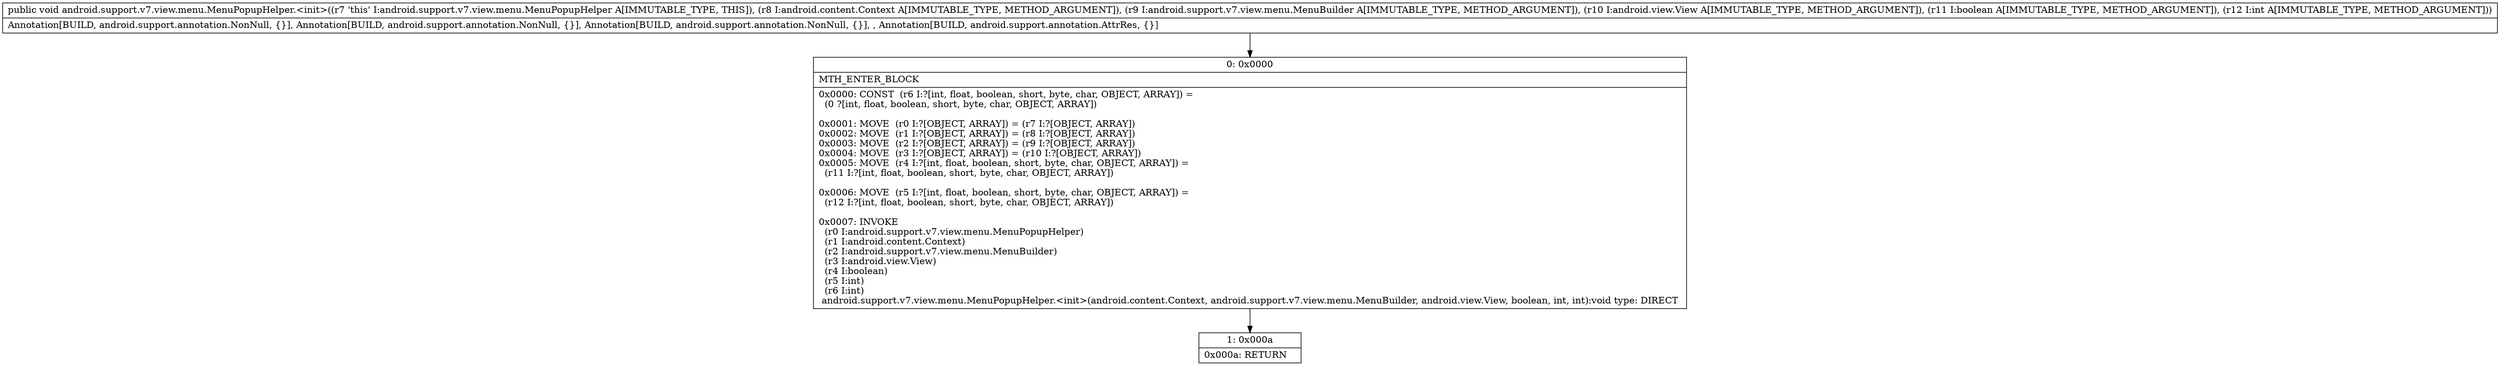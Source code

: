 digraph "CFG forandroid.support.v7.view.menu.MenuPopupHelper.\<init\>(Landroid\/content\/Context;Landroid\/support\/v7\/view\/menu\/MenuBuilder;Landroid\/view\/View;ZI)V" {
Node_0 [shape=record,label="{0\:\ 0x0000|MTH_ENTER_BLOCK\l|0x0000: CONST  (r6 I:?[int, float, boolean, short, byte, char, OBJECT, ARRAY]) = \l  (0 ?[int, float, boolean, short, byte, char, OBJECT, ARRAY])\l \l0x0001: MOVE  (r0 I:?[OBJECT, ARRAY]) = (r7 I:?[OBJECT, ARRAY]) \l0x0002: MOVE  (r1 I:?[OBJECT, ARRAY]) = (r8 I:?[OBJECT, ARRAY]) \l0x0003: MOVE  (r2 I:?[OBJECT, ARRAY]) = (r9 I:?[OBJECT, ARRAY]) \l0x0004: MOVE  (r3 I:?[OBJECT, ARRAY]) = (r10 I:?[OBJECT, ARRAY]) \l0x0005: MOVE  (r4 I:?[int, float, boolean, short, byte, char, OBJECT, ARRAY]) = \l  (r11 I:?[int, float, boolean, short, byte, char, OBJECT, ARRAY])\l \l0x0006: MOVE  (r5 I:?[int, float, boolean, short, byte, char, OBJECT, ARRAY]) = \l  (r12 I:?[int, float, boolean, short, byte, char, OBJECT, ARRAY])\l \l0x0007: INVOKE  \l  (r0 I:android.support.v7.view.menu.MenuPopupHelper)\l  (r1 I:android.content.Context)\l  (r2 I:android.support.v7.view.menu.MenuBuilder)\l  (r3 I:android.view.View)\l  (r4 I:boolean)\l  (r5 I:int)\l  (r6 I:int)\l android.support.v7.view.menu.MenuPopupHelper.\<init\>(android.content.Context, android.support.v7.view.menu.MenuBuilder, android.view.View, boolean, int, int):void type: DIRECT \l}"];
Node_1 [shape=record,label="{1\:\ 0x000a|0x000a: RETURN   \l}"];
MethodNode[shape=record,label="{public void android.support.v7.view.menu.MenuPopupHelper.\<init\>((r7 'this' I:android.support.v7.view.menu.MenuPopupHelper A[IMMUTABLE_TYPE, THIS]), (r8 I:android.content.Context A[IMMUTABLE_TYPE, METHOD_ARGUMENT]), (r9 I:android.support.v7.view.menu.MenuBuilder A[IMMUTABLE_TYPE, METHOD_ARGUMENT]), (r10 I:android.view.View A[IMMUTABLE_TYPE, METHOD_ARGUMENT]), (r11 I:boolean A[IMMUTABLE_TYPE, METHOD_ARGUMENT]), (r12 I:int A[IMMUTABLE_TYPE, METHOD_ARGUMENT]))  | Annotation[BUILD, android.support.annotation.NonNull, \{\}], Annotation[BUILD, android.support.annotation.NonNull, \{\}], Annotation[BUILD, android.support.annotation.NonNull, \{\}], , Annotation[BUILD, android.support.annotation.AttrRes, \{\}]\l}"];
MethodNode -> Node_0;
Node_0 -> Node_1;
}

